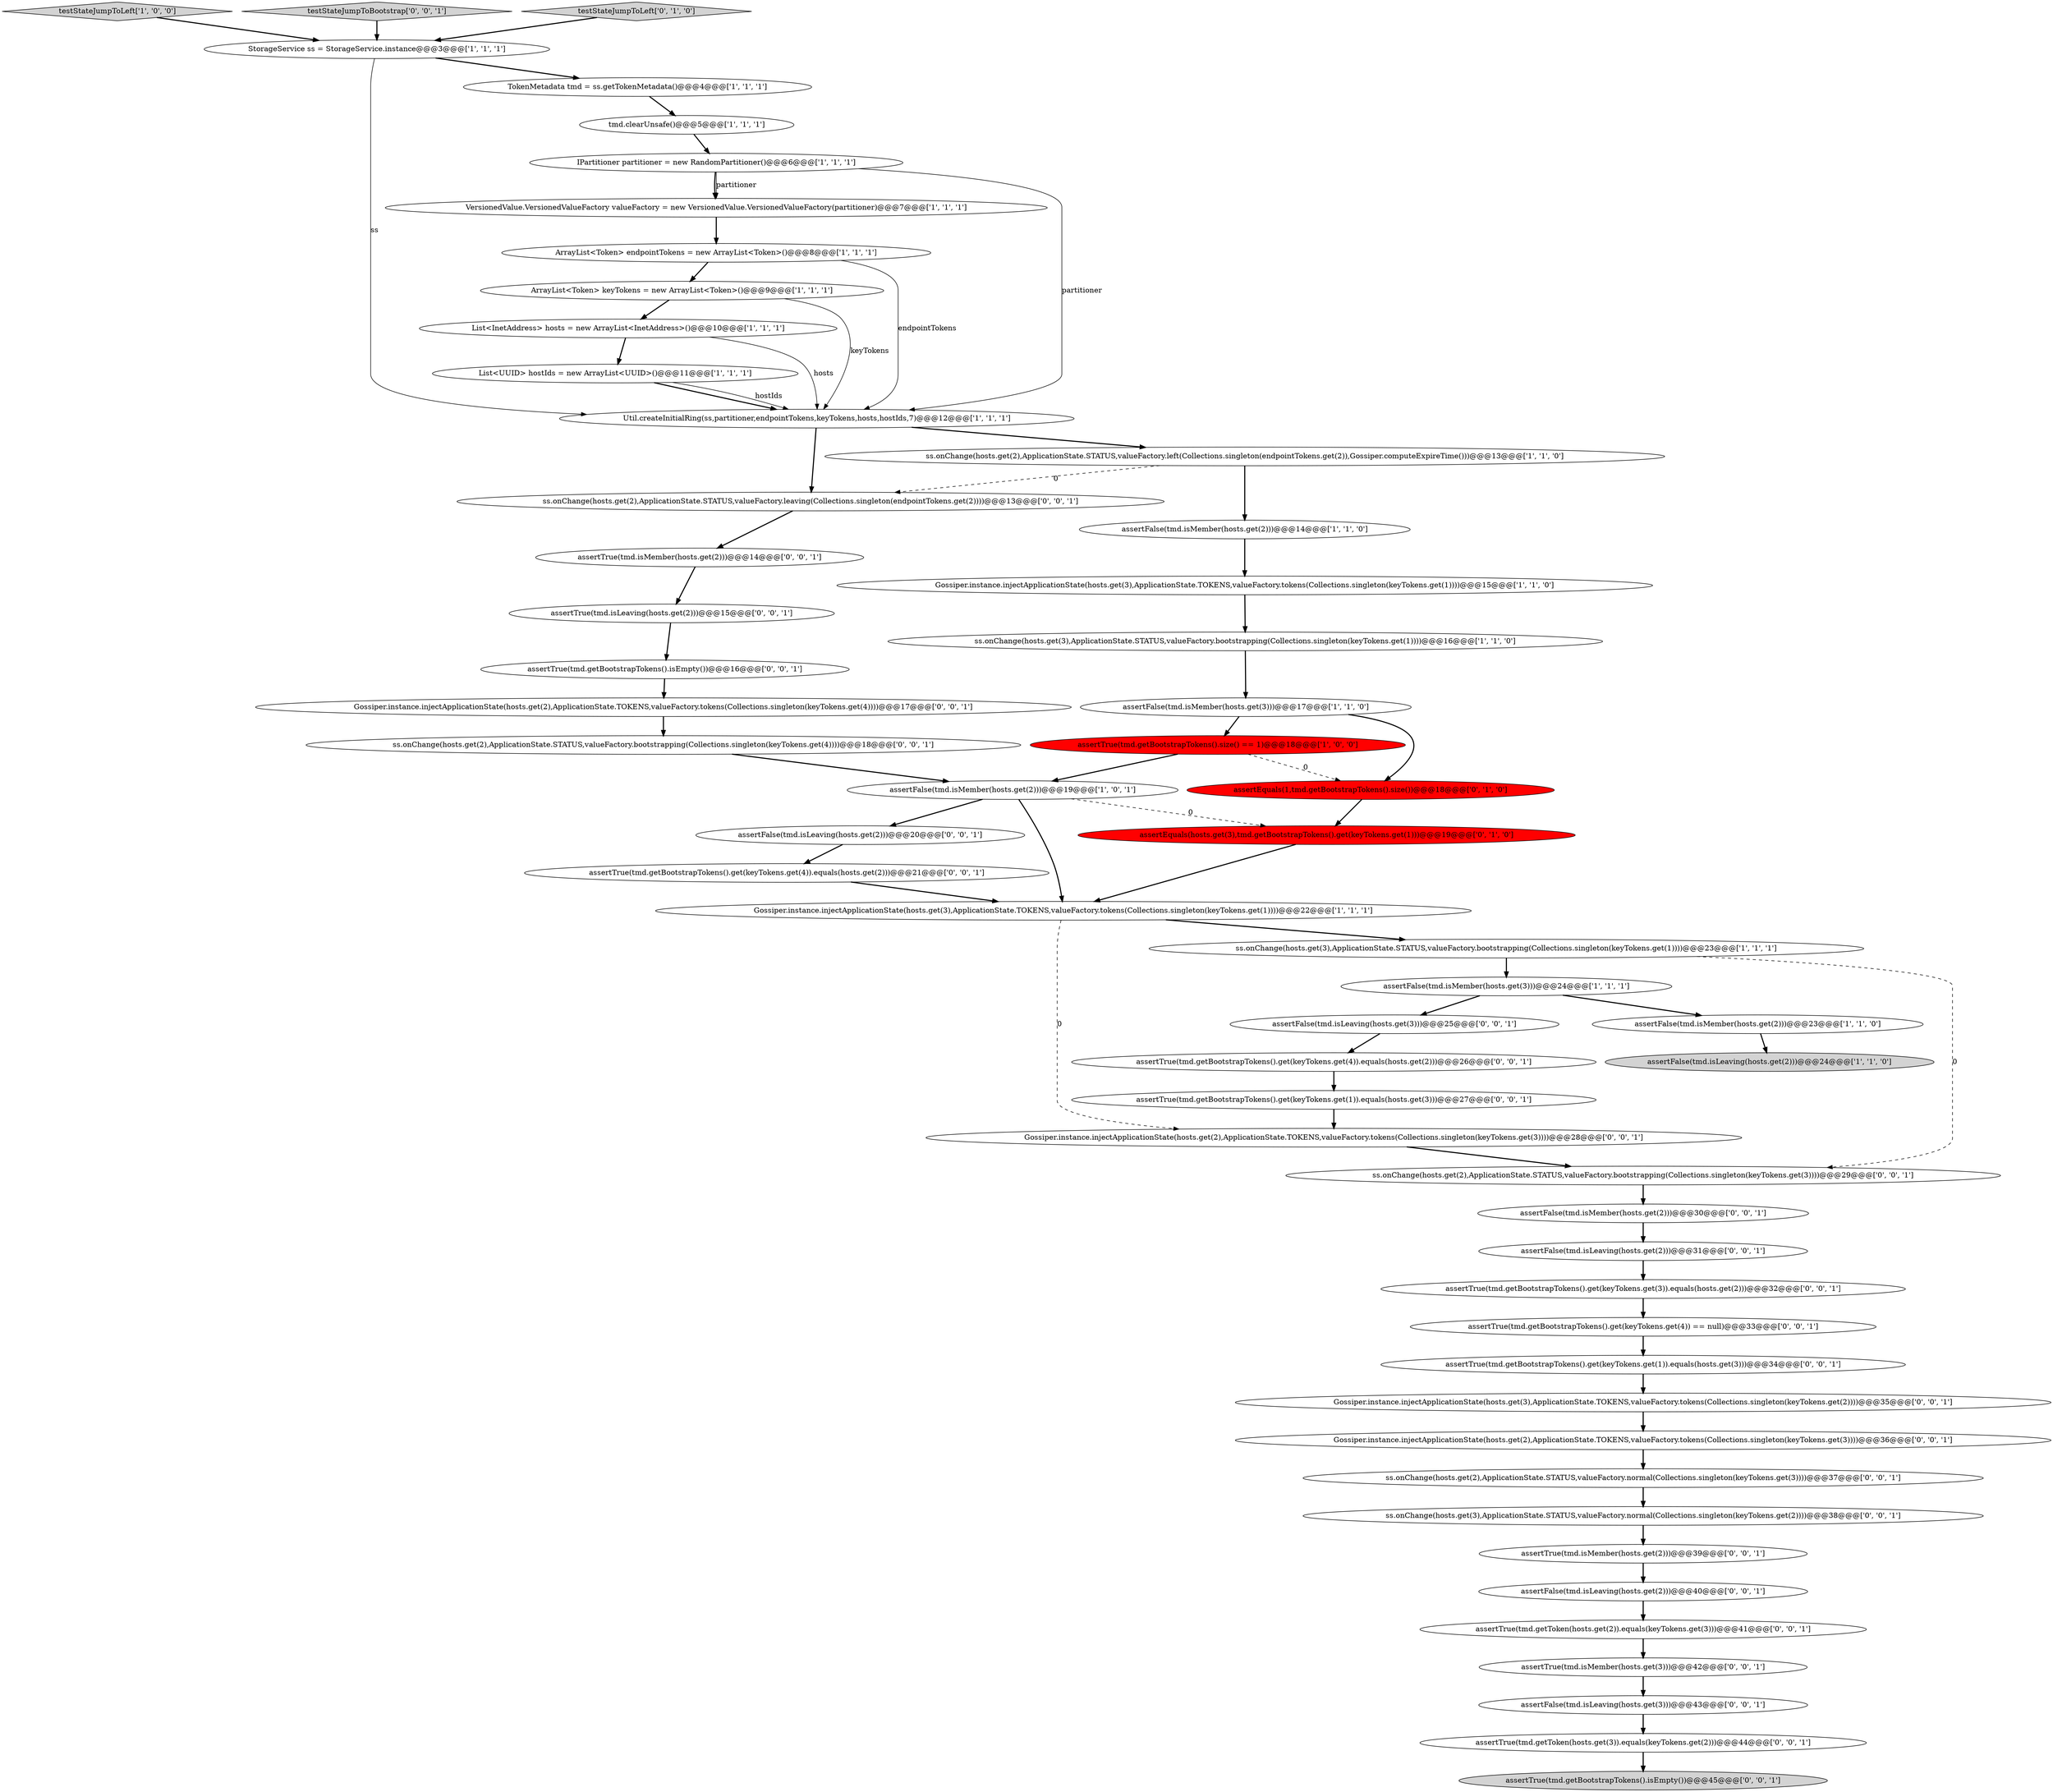 digraph {
19 [style = filled, label = "VersionedValue.VersionedValueFactory valueFactory = new VersionedValue.VersionedValueFactory(partitioner)@@@7@@@['1', '1', '1']", fillcolor = white, shape = ellipse image = "AAA0AAABBB1BBB"];
8 [style = filled, label = "testStateJumpToLeft['1', '0', '0']", fillcolor = lightgray, shape = diamond image = "AAA0AAABBB1BBB"];
48 [style = filled, label = "assertFalse(tmd.isLeaving(hosts.get(2)))@@@31@@@['0', '0', '1']", fillcolor = white, shape = ellipse image = "AAA0AAABBB3BBB"];
21 [style = filled, label = "assertFalse(tmd.isMember(hosts.get(2)))@@@14@@@['1', '1', '0']", fillcolor = white, shape = ellipse image = "AAA0AAABBB1BBB"];
44 [style = filled, label = "assertFalse(tmd.isLeaving(hosts.get(3)))@@@25@@@['0', '0', '1']", fillcolor = white, shape = ellipse image = "AAA0AAABBB3BBB"];
0 [style = filled, label = "assertTrue(tmd.getBootstrapTokens().size() == 1)@@@18@@@['1', '0', '0']", fillcolor = red, shape = ellipse image = "AAA1AAABBB1BBB"];
40 [style = filled, label = "assertTrue(tmd.isMember(hosts.get(3)))@@@42@@@['0', '0', '1']", fillcolor = white, shape = ellipse image = "AAA0AAABBB3BBB"];
13 [style = filled, label = "List<InetAddress> hosts = new ArrayList<InetAddress>()@@@10@@@['1', '1', '1']", fillcolor = white, shape = ellipse image = "AAA0AAABBB1BBB"];
45 [style = filled, label = "ss.onChange(hosts.get(2),ApplicationState.STATUS,valueFactory.leaving(Collections.singleton(endpointTokens.get(2))))@@@13@@@['0', '0', '1']", fillcolor = white, shape = ellipse image = "AAA0AAABBB3BBB"];
2 [style = filled, label = "assertFalse(tmd.isMember(hosts.get(2)))@@@19@@@['1', '0', '1']", fillcolor = white, shape = ellipse image = "AAA0AAABBB1BBB"];
39 [style = filled, label = "assertTrue(tmd.getToken(hosts.get(2)).equals(keyTokens.get(3)))@@@41@@@['0', '0', '1']", fillcolor = white, shape = ellipse image = "AAA0AAABBB3BBB"];
46 [style = filled, label = "assertFalse(tmd.isLeaving(hosts.get(2)))@@@20@@@['0', '0', '1']", fillcolor = white, shape = ellipse image = "AAA0AAABBB3BBB"];
14 [style = filled, label = "tmd.clearUnsafe()@@@5@@@['1', '1', '1']", fillcolor = white, shape = ellipse image = "AAA0AAABBB1BBB"];
47 [style = filled, label = "Gossiper.instance.injectApplicationState(hosts.get(2),ApplicationState.TOKENS,valueFactory.tokens(Collections.singleton(keyTokens.get(3))))@@@36@@@['0', '0', '1']", fillcolor = white, shape = ellipse image = "AAA0AAABBB3BBB"];
37 [style = filled, label = "Gossiper.instance.injectApplicationState(hosts.get(3),ApplicationState.TOKENS,valueFactory.tokens(Collections.singleton(keyTokens.get(2))))@@@35@@@['0', '0', '1']", fillcolor = white, shape = ellipse image = "AAA0AAABBB3BBB"];
20 [style = filled, label = "assertFalse(tmd.isMember(hosts.get(3)))@@@17@@@['1', '1', '0']", fillcolor = white, shape = ellipse image = "AAA0AAABBB1BBB"];
49 [style = filled, label = "ss.onChange(hosts.get(2),ApplicationState.STATUS,valueFactory.bootstrapping(Collections.singleton(keyTokens.get(4))))@@@18@@@['0', '0', '1']", fillcolor = white, shape = ellipse image = "AAA0AAABBB3BBB"];
28 [style = filled, label = "assertFalse(tmd.isMember(hosts.get(2)))@@@30@@@['0', '0', '1']", fillcolor = white, shape = ellipse image = "AAA0AAABBB3BBB"];
51 [style = filled, label = "assertTrue(tmd.isMember(hosts.get(2)))@@@39@@@['0', '0', '1']", fillcolor = white, shape = ellipse image = "AAA0AAABBB3BBB"];
16 [style = filled, label = "List<UUID> hostIds = new ArrayList<UUID>()@@@11@@@['1', '1', '1']", fillcolor = white, shape = ellipse image = "AAA0AAABBB1BBB"];
54 [style = filled, label = "assertTrue(tmd.isMember(hosts.get(2)))@@@14@@@['0', '0', '1']", fillcolor = white, shape = ellipse image = "AAA0AAABBB3BBB"];
33 [style = filled, label = "Gossiper.instance.injectApplicationState(hosts.get(2),ApplicationState.TOKENS,valueFactory.tokens(Collections.singleton(keyTokens.get(4))))@@@17@@@['0', '0', '1']", fillcolor = white, shape = ellipse image = "AAA0AAABBB3BBB"];
5 [style = filled, label = "ss.onChange(hosts.get(3),ApplicationState.STATUS,valueFactory.bootstrapping(Collections.singleton(keyTokens.get(1))))@@@16@@@['1', '1', '0']", fillcolor = white, shape = ellipse image = "AAA0AAABBB1BBB"];
6 [style = filled, label = "IPartitioner partitioner = new RandomPartitioner()@@@6@@@['1', '1', '1']", fillcolor = white, shape = ellipse image = "AAA0AAABBB1BBB"];
53 [style = filled, label = "assertTrue(tmd.getBootstrapTokens().get(keyTokens.get(4)) == null)@@@33@@@['0', '0', '1']", fillcolor = white, shape = ellipse image = "AAA0AAABBB3BBB"];
31 [style = filled, label = "ss.onChange(hosts.get(2),ApplicationState.STATUS,valueFactory.normal(Collections.singleton(keyTokens.get(3))))@@@37@@@['0', '0', '1']", fillcolor = white, shape = ellipse image = "AAA0AAABBB3BBB"];
32 [style = filled, label = "ss.onChange(hosts.get(3),ApplicationState.STATUS,valueFactory.normal(Collections.singleton(keyTokens.get(2))))@@@38@@@['0', '0', '1']", fillcolor = white, shape = ellipse image = "AAA0AAABBB3BBB"];
30 [style = filled, label = "testStateJumpToBootstrap['0', '0', '1']", fillcolor = lightgray, shape = diamond image = "AAA0AAABBB3BBB"];
26 [style = filled, label = "assertTrue(tmd.isLeaving(hosts.get(2)))@@@15@@@['0', '0', '1']", fillcolor = white, shape = ellipse image = "AAA0AAABBB3BBB"];
1 [style = filled, label = "assertFalse(tmd.isMember(hosts.get(3)))@@@24@@@['1', '1', '1']", fillcolor = white, shape = ellipse image = "AAA0AAABBB1BBB"];
41 [style = filled, label = "assertTrue(tmd.getBootstrapTokens().isEmpty())@@@45@@@['0', '0', '1']", fillcolor = lightgray, shape = ellipse image = "AAA0AAABBB3BBB"];
50 [style = filled, label = "ss.onChange(hosts.get(2),ApplicationState.STATUS,valueFactory.bootstrapping(Collections.singleton(keyTokens.get(3))))@@@29@@@['0', '0', '1']", fillcolor = white, shape = ellipse image = "AAA0AAABBB3BBB"];
34 [style = filled, label = "assertTrue(tmd.getToken(hosts.get(3)).equals(keyTokens.get(2)))@@@44@@@['0', '0', '1']", fillcolor = white, shape = ellipse image = "AAA0AAABBB3BBB"];
17 [style = filled, label = "Gossiper.instance.injectApplicationState(hosts.get(3),ApplicationState.TOKENS,valueFactory.tokens(Collections.singleton(keyTokens.get(1))))@@@15@@@['1', '1', '0']", fillcolor = white, shape = ellipse image = "AAA0AAABBB1BBB"];
3 [style = filled, label = "assertFalse(tmd.isMember(hosts.get(2)))@@@23@@@['1', '1', '0']", fillcolor = white, shape = ellipse image = "AAA0AAABBB1BBB"];
4 [style = filled, label = "ArrayList<Token> keyTokens = new ArrayList<Token>()@@@9@@@['1', '1', '1']", fillcolor = white, shape = ellipse image = "AAA0AAABBB1BBB"];
15 [style = filled, label = "Util.createInitialRing(ss,partitioner,endpointTokens,keyTokens,hosts,hostIds,7)@@@12@@@['1', '1', '1']", fillcolor = white, shape = ellipse image = "AAA0AAABBB1BBB"];
22 [style = filled, label = "ss.onChange(hosts.get(2),ApplicationState.STATUS,valueFactory.left(Collections.singleton(endpointTokens.get(2)),Gossiper.computeExpireTime()))@@@13@@@['1', '1', '0']", fillcolor = white, shape = ellipse image = "AAA0AAABBB1BBB"];
42 [style = filled, label = "assertTrue(tmd.getBootstrapTokens().get(keyTokens.get(4)).equals(hosts.get(2)))@@@26@@@['0', '0', '1']", fillcolor = white, shape = ellipse image = "AAA0AAABBB3BBB"];
11 [style = filled, label = "Gossiper.instance.injectApplicationState(hosts.get(3),ApplicationState.TOKENS,valueFactory.tokens(Collections.singleton(keyTokens.get(1))))@@@22@@@['1', '1', '1']", fillcolor = white, shape = ellipse image = "AAA0AAABBB1BBB"];
55 [style = filled, label = "assertFalse(tmd.isLeaving(hosts.get(2)))@@@40@@@['0', '0', '1']", fillcolor = white, shape = ellipse image = "AAA0AAABBB3BBB"];
24 [style = filled, label = "testStateJumpToLeft['0', '1', '0']", fillcolor = lightgray, shape = diamond image = "AAA0AAABBB2BBB"];
43 [style = filled, label = "assertTrue(tmd.getBootstrapTokens().get(keyTokens.get(1)).equals(hosts.get(3)))@@@27@@@['0', '0', '1']", fillcolor = white, shape = ellipse image = "AAA0AAABBB3BBB"];
52 [style = filled, label = "Gossiper.instance.injectApplicationState(hosts.get(2),ApplicationState.TOKENS,valueFactory.tokens(Collections.singleton(keyTokens.get(3))))@@@28@@@['0', '0', '1']", fillcolor = white, shape = ellipse image = "AAA0AAABBB3BBB"];
36 [style = filled, label = "assertTrue(tmd.getBootstrapTokens().get(keyTokens.get(3)).equals(hosts.get(2)))@@@32@@@['0', '0', '1']", fillcolor = white, shape = ellipse image = "AAA0AAABBB3BBB"];
23 [style = filled, label = "assertEquals(1,tmd.getBootstrapTokens().size())@@@18@@@['0', '1', '0']", fillcolor = red, shape = ellipse image = "AAA1AAABBB2BBB"];
25 [style = filled, label = "assertEquals(hosts.get(3),tmd.getBootstrapTokens().get(keyTokens.get(1)))@@@19@@@['0', '1', '0']", fillcolor = red, shape = ellipse image = "AAA1AAABBB2BBB"];
10 [style = filled, label = "TokenMetadata tmd = ss.getTokenMetadata()@@@4@@@['1', '1', '1']", fillcolor = white, shape = ellipse image = "AAA0AAABBB1BBB"];
18 [style = filled, label = "assertFalse(tmd.isLeaving(hosts.get(2)))@@@24@@@['1', '1', '0']", fillcolor = lightgray, shape = ellipse image = "AAA0AAABBB1BBB"];
27 [style = filled, label = "assertTrue(tmd.getBootstrapTokens().isEmpty())@@@16@@@['0', '0', '1']", fillcolor = white, shape = ellipse image = "AAA0AAABBB3BBB"];
35 [style = filled, label = "assertTrue(tmd.getBootstrapTokens().get(keyTokens.get(4)).equals(hosts.get(2)))@@@21@@@['0', '0', '1']", fillcolor = white, shape = ellipse image = "AAA0AAABBB3BBB"];
7 [style = filled, label = "ss.onChange(hosts.get(3),ApplicationState.STATUS,valueFactory.bootstrapping(Collections.singleton(keyTokens.get(1))))@@@23@@@['1', '1', '1']", fillcolor = white, shape = ellipse image = "AAA0AAABBB1BBB"];
38 [style = filled, label = "assertTrue(tmd.getBootstrapTokens().get(keyTokens.get(1)).equals(hosts.get(3)))@@@34@@@['0', '0', '1']", fillcolor = white, shape = ellipse image = "AAA0AAABBB3BBB"];
9 [style = filled, label = "ArrayList<Token> endpointTokens = new ArrayList<Token>()@@@8@@@['1', '1', '1']", fillcolor = white, shape = ellipse image = "AAA0AAABBB1BBB"];
29 [style = filled, label = "assertFalse(tmd.isLeaving(hosts.get(3)))@@@43@@@['0', '0', '1']", fillcolor = white, shape = ellipse image = "AAA0AAABBB3BBB"];
12 [style = filled, label = "StorageService ss = StorageService.instance@@@3@@@['1', '1', '1']", fillcolor = white, shape = ellipse image = "AAA0AAABBB1BBB"];
16->15 [style = bold, label=""];
23->25 [style = bold, label=""];
17->5 [style = bold, label=""];
24->12 [style = bold, label=""];
2->46 [style = bold, label=""];
44->42 [style = bold, label=""];
7->1 [style = bold, label=""];
15->45 [style = bold, label=""];
42->43 [style = bold, label=""];
48->36 [style = bold, label=""];
1->44 [style = bold, label=""];
6->15 [style = solid, label="partitioner"];
5->20 [style = bold, label=""];
10->14 [style = bold, label=""];
47->31 [style = bold, label=""];
31->32 [style = bold, label=""];
9->4 [style = bold, label=""];
36->53 [style = bold, label=""];
0->2 [style = bold, label=""];
4->13 [style = bold, label=""];
20->0 [style = bold, label=""];
0->23 [style = dashed, label="0"];
1->3 [style = bold, label=""];
22->21 [style = bold, label=""];
13->15 [style = solid, label="hosts"];
34->41 [style = bold, label=""];
6->19 [style = bold, label=""];
43->52 [style = bold, label=""];
29->34 [style = bold, label=""];
16->15 [style = solid, label="hostIds"];
55->39 [style = bold, label=""];
13->16 [style = bold, label=""];
50->28 [style = bold, label=""];
15->22 [style = bold, label=""];
3->18 [style = bold, label=""];
45->54 [style = bold, label=""];
26->27 [style = bold, label=""];
54->26 [style = bold, label=""];
12->10 [style = bold, label=""];
30->12 [style = bold, label=""];
6->19 [style = solid, label="partitioner"];
12->15 [style = solid, label="ss"];
20->23 [style = bold, label=""];
9->15 [style = solid, label="endpointTokens"];
19->9 [style = bold, label=""];
38->37 [style = bold, label=""];
51->55 [style = bold, label=""];
25->11 [style = bold, label=""];
4->15 [style = solid, label="keyTokens"];
39->40 [style = bold, label=""];
22->45 [style = dashed, label="0"];
46->35 [style = bold, label=""];
2->25 [style = dashed, label="0"];
8->12 [style = bold, label=""];
11->52 [style = dashed, label="0"];
28->48 [style = bold, label=""];
49->2 [style = bold, label=""];
52->50 [style = bold, label=""];
27->33 [style = bold, label=""];
7->50 [style = dashed, label="0"];
33->49 [style = bold, label=""];
53->38 [style = bold, label=""];
21->17 [style = bold, label=""];
32->51 [style = bold, label=""];
14->6 [style = bold, label=""];
2->11 [style = bold, label=""];
11->7 [style = bold, label=""];
40->29 [style = bold, label=""];
37->47 [style = bold, label=""];
35->11 [style = bold, label=""];
}
